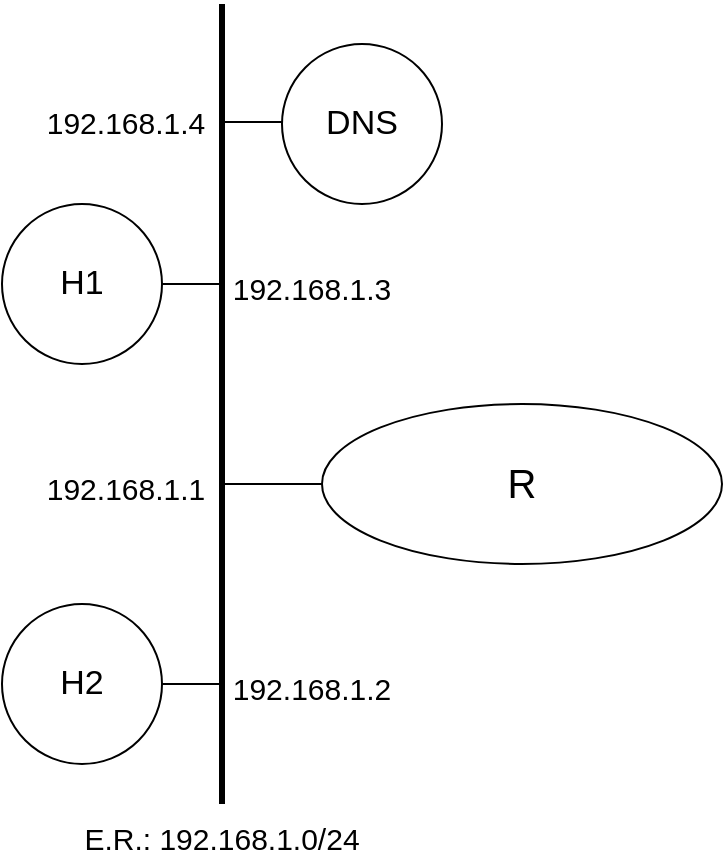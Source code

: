 <mxfile version="20.8.3" type="device"><diagram id="uohyRKFTkY7a1betHdSd" name="Página-1"><mxGraphModel dx="1221" dy="484" grid="1" gridSize="10" guides="1" tooltips="1" connect="1" arrows="1" fold="1" page="1" pageScale="1" pageWidth="827" pageHeight="1169" math="0" shadow="0"><root><mxCell id="0"/><mxCell id="1" parent="0"/><mxCell id="S_nxurzni8SD0T8U9snL-18" value="" style="endArrow=none;html=1;rounded=0;strokeWidth=3;" parent="1" edge="1"><mxGeometry width="50" height="50" relative="1" as="geometry"><mxPoint x="344" y="500" as="sourcePoint"/><mxPoint x="344" y="100" as="targetPoint"/></mxGeometry></mxCell><mxCell id="S_nxurzni8SD0T8U9snL-19" value="&lt;font style=&quot;font-size: 17px;&quot;&gt;H1&lt;/font&gt;" style="ellipse;whiteSpace=wrap;html=1;aspect=fixed;" parent="1" vertex="1"><mxGeometry x="234" y="200" width="80" height="80" as="geometry"/></mxCell><mxCell id="S_nxurzni8SD0T8U9snL-20" value="" style="endArrow=none;html=1;rounded=0;strokeWidth=1;" parent="1" edge="1"><mxGeometry width="50" height="50" relative="1" as="geometry"><mxPoint x="314" y="240.0" as="sourcePoint"/><mxPoint x="344" y="240.0" as="targetPoint"/></mxGeometry></mxCell><mxCell id="S_nxurzni8SD0T8U9snL-21" value="&lt;font style=&quot;font-size: 17px;&quot;&gt;H2&lt;/font&gt;" style="ellipse;whiteSpace=wrap;html=1;aspect=fixed;" parent="1" vertex="1"><mxGeometry x="234" y="400" width="80" height="80" as="geometry"/></mxCell><mxCell id="S_nxurzni8SD0T8U9snL-22" value="" style="endArrow=none;html=1;rounded=0;strokeWidth=1;" parent="1" edge="1"><mxGeometry width="50" height="50" relative="1" as="geometry"><mxPoint x="314" y="440" as="sourcePoint"/><mxPoint x="344" y="440" as="targetPoint"/></mxGeometry></mxCell><mxCell id="S_nxurzni8SD0T8U9snL-23" value="&lt;font style=&quot;font-size: 20px;&quot;&gt;R&lt;/font&gt;" style="ellipse;whiteSpace=wrap;html=1;fontSize=17;" parent="1" vertex="1"><mxGeometry x="394" y="300" width="200" height="80" as="geometry"/></mxCell><mxCell id="S_nxurzni8SD0T8U9snL-24" value="" style="endArrow=none;html=1;rounded=0;fontSize=17;strokeWidth=1;entryX=0;entryY=0.5;entryDx=0;entryDy=0;" parent="1" target="S_nxurzni8SD0T8U9snL-23" edge="1"><mxGeometry width="50" height="50" relative="1" as="geometry"><mxPoint x="344" y="340" as="sourcePoint"/><mxPoint x="384" y="340" as="targetPoint"/></mxGeometry></mxCell><mxCell id="S_nxurzni8SD0T8U9snL-25" value="&lt;font style=&quot;font-size: 15px;&quot;&gt;192.168.1.3&lt;br&gt;&lt;/font&gt;" style="text;html=1;strokeColor=none;fillColor=none;align=center;verticalAlign=middle;whiteSpace=wrap;rounded=0;fontSize=20;" parent="1" vertex="1"><mxGeometry x="349" y="225" width="80" height="30" as="geometry"/></mxCell><mxCell id="S_nxurzni8SD0T8U9snL-26" value="&lt;font style=&quot;font-size: 15px;&quot;&gt;192.168.1.2&lt;br&gt;&lt;/font&gt;" style="text;html=1;strokeColor=none;fillColor=none;align=center;verticalAlign=middle;whiteSpace=wrap;rounded=0;fontSize=20;" parent="1" vertex="1"><mxGeometry x="349" y="425" width="80" height="30" as="geometry"/></mxCell><mxCell id="S_nxurzni8SD0T8U9snL-27" value="&lt;font style=&quot;font-size: 15px;&quot;&gt;192.168.1.1&lt;br&gt;&lt;/font&gt;" style="text;html=1;strokeColor=none;fillColor=none;align=center;verticalAlign=middle;whiteSpace=wrap;rounded=0;fontSize=20;" parent="1" vertex="1"><mxGeometry x="256" y="325" width="80" height="30" as="geometry"/></mxCell><mxCell id="S_nxurzni8SD0T8U9snL-28" value="&lt;font style=&quot;font-size: 15px;&quot;&gt;E.R.: 192.168.1.0/24&lt;br&gt;&lt;/font&gt;" style="text;html=1;strokeColor=none;fillColor=none;align=center;verticalAlign=middle;whiteSpace=wrap;rounded=0;fontSize=20;" parent="1" vertex="1"><mxGeometry x="274" y="500" width="140" height="30" as="geometry"/></mxCell><mxCell id="S_nxurzni8SD0T8U9snL-29" value="&lt;span style=&quot;font-size: 17px;&quot;&gt;DNS&lt;/span&gt;" style="ellipse;whiteSpace=wrap;html=1;aspect=fixed;" parent="1" vertex="1"><mxGeometry x="374" y="120" width="80" height="80" as="geometry"/></mxCell><mxCell id="S_nxurzni8SD0T8U9snL-30" value="&lt;font style=&quot;font-size: 15px;&quot;&gt;192.168.1.4&lt;br&gt;&lt;/font&gt;" style="text;html=1;strokeColor=none;fillColor=none;align=center;verticalAlign=middle;whiteSpace=wrap;rounded=0;fontSize=20;" parent="1" vertex="1"><mxGeometry x="256" y="142" width="80" height="30" as="geometry"/></mxCell><mxCell id="S_nxurzni8SD0T8U9snL-31" value="" style="endArrow=none;html=1;rounded=0;strokeWidth=1;" parent="1" edge="1"><mxGeometry x="0.067" y="40" width="50" height="50" relative="1" as="geometry"><mxPoint x="344" y="159.0" as="sourcePoint"/><mxPoint x="374" y="159.0" as="targetPoint"/><mxPoint as="offset"/></mxGeometry></mxCell></root></mxGraphModel></diagram></mxfile>